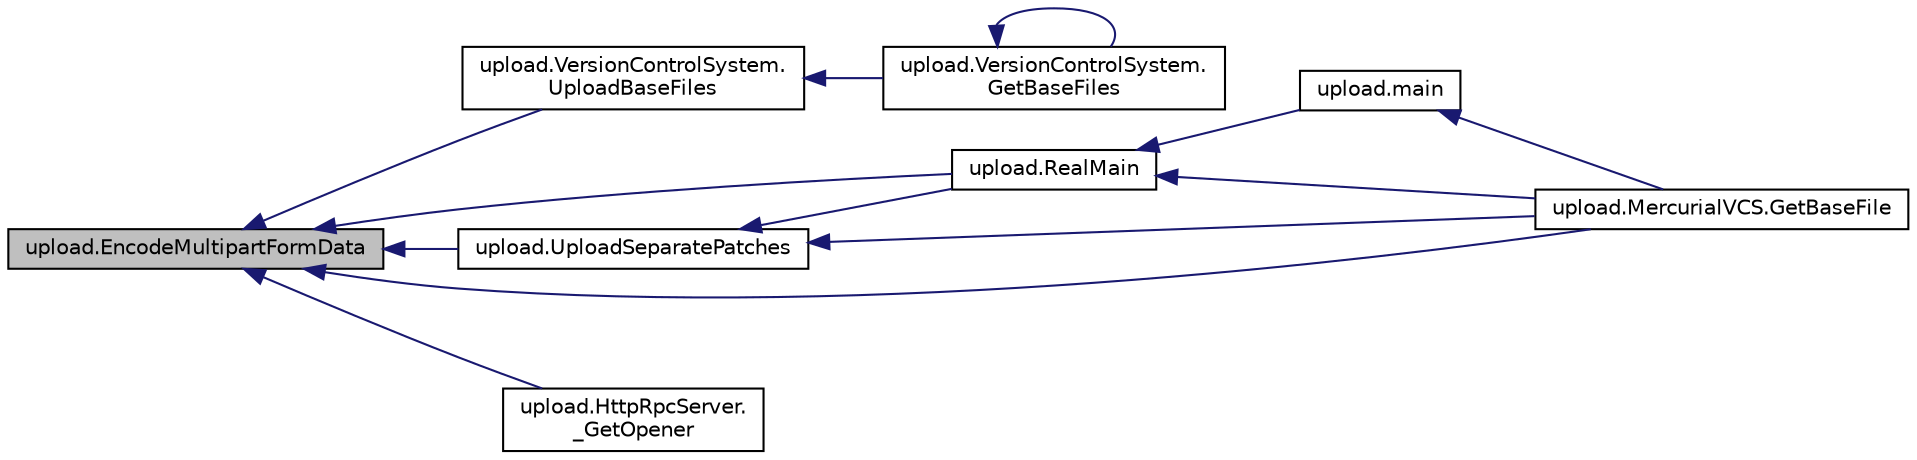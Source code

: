 digraph "upload.EncodeMultipartFormData"
{
  edge [fontname="Helvetica",fontsize="10",labelfontname="Helvetica",labelfontsize="10"];
  node [fontname="Helvetica",fontsize="10",shape=record];
  rankdir="LR";
  Node2 [label="upload.EncodeMultipartFormData",height=0.2,width=0.4,color="black", fillcolor="grey75", style="filled", fontcolor="black"];
  Node2 -> Node3 [dir="back",color="midnightblue",fontsize="10",style="solid",fontname="Helvetica"];
  Node3 [label="upload.VersionControlSystem.\lUploadBaseFiles",height=0.2,width=0.4,color="black", fillcolor="white", style="filled",URL="$df/d72/classupload_1_1_version_control_system.html#a7e334f967301b9e85e5a9c39f5036823"];
  Node3 -> Node4 [dir="back",color="midnightblue",fontsize="10",style="solid",fontname="Helvetica"];
  Node4 [label="upload.VersionControlSystem.\lGetBaseFiles",height=0.2,width=0.4,color="black", fillcolor="white", style="filled",URL="$df/d72/classupload_1_1_version_control_system.html#a812c3b3daf90c88b015fa4b26252e291"];
  Node4 -> Node4 [dir="back",color="midnightblue",fontsize="10",style="solid",fontname="Helvetica"];
  Node2 -> Node5 [dir="back",color="midnightblue",fontsize="10",style="solid",fontname="Helvetica"];
  Node5 [label="upload.UploadSeparatePatches",height=0.2,width=0.4,color="black", fillcolor="white", style="filled",URL="$d3/d3e/namespaceupload.html#a7ec83cb7f7bfb9109c19b6f91552b3ee"];
  Node5 -> Node6 [dir="back",color="midnightblue",fontsize="10",style="solid",fontname="Helvetica"];
  Node6 [label="upload.RealMain",height=0.2,width=0.4,color="black", fillcolor="white", style="filled",URL="$d3/d3e/namespaceupload.html#ad6226af96c9f1905602b8002bd5de952"];
  Node6 -> Node7 [dir="back",color="midnightblue",fontsize="10",style="solid",fontname="Helvetica"];
  Node7 [label="upload.main",height=0.2,width=0.4,color="black", fillcolor="white", style="filled",URL="$d3/d3e/namespaceupload.html#aef3fcf7a8d77d13ba75adbf58b6c43ee"];
  Node7 -> Node8 [dir="back",color="midnightblue",fontsize="10",style="solid",fontname="Helvetica"];
  Node8 [label="upload.MercurialVCS.GetBaseFile",height=0.2,width=0.4,color="black", fillcolor="white", style="filled",URL="$d2/de0/classupload_1_1_mercurial_v_c_s.html#a0cdc0cbe6ac4daab82f5f01e6ae2e670"];
  Node6 -> Node8 [dir="back",color="midnightblue",fontsize="10",style="solid",fontname="Helvetica"];
  Node5 -> Node8 [dir="back",color="midnightblue",fontsize="10",style="solid",fontname="Helvetica"];
  Node2 -> Node6 [dir="back",color="midnightblue",fontsize="10",style="solid",fontname="Helvetica"];
  Node2 -> Node9 [dir="back",color="midnightblue",fontsize="10",style="solid",fontname="Helvetica"];
  Node9 [label="upload.HttpRpcServer.\l_GetOpener",height=0.2,width=0.4,color="black", fillcolor="white", style="filled",URL="$d4/da7/classupload_1_1_http_rpc_server.html#a4685030df704ec17f020c8790108a05a"];
  Node2 -> Node8 [dir="back",color="midnightblue",fontsize="10",style="solid",fontname="Helvetica"];
}
